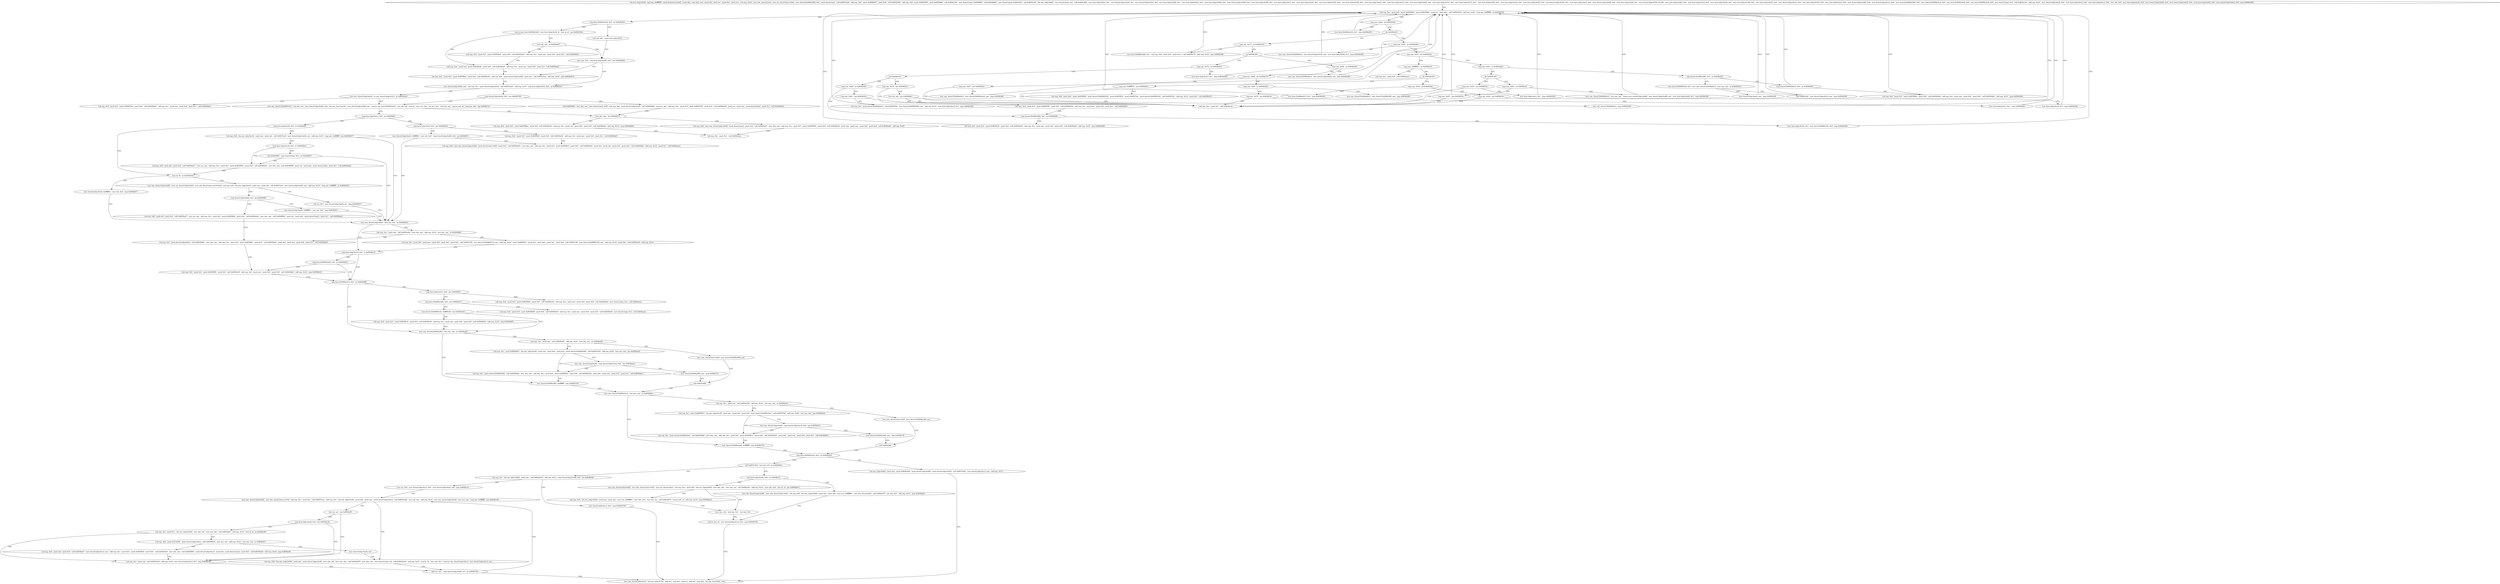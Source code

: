digraph "func" {
"134525137" [label = "'lea ecx, [esp+0x4]', 'and esp, 0xfffffff0', 'push dword [ecx-0x4]', 'push ebp', 'mov ebp, esp', 'push edi', 'push esi', 'push ebx', 'push ecx', 'sub esp, 0xe4', 'mov ebx, dword [ecx]', 'mov esi, dword [ecx+0x4]', 'mov dword [0x806a3f8], 0x0', 'push dword [esi]', 'call 0x80553e6', 'add esp, 0x8', 'push 0x8060607', 'push 0x6', 'call 0x804a040', 'add esp, 0x8', 'push 0x805f390', 'push 0x805f860', 'call 0x804a150', 'mov dword [esp], 0x805f860', 'call 0x8049d00', 'mov dword [esp], 0x80522f3', 'call 0x805e5e0', 'lea eax, [ebp-0x60]', 'mov dword [esp], eax', 'call 0x804cbb8', 'mov byte [ebp-0x4c], 0x1', 'mov dword [ebp-0x24], 0x1', 'mov dword [ebp-0x5c], 0x4', 'mov byte [ebp-0x4b], 0x1', 'mov byte [ebp-0x4a], 0x0', 'mov byte [ebp-0x49], 0x0', 'mov dword [ebp-0x58], 0x4', 'mov byte [ebp-0x48], 0x0', 'mov byte [ebp-0x47], 0x1', 'mov byte [ebp-0x44], 0x0', 'mov byte [ebp-0x43], 0x0', 'mov byte [ebp-0x38], 0x0', 'mov byte [ebp-0x42], 0x0', 'mov byte [ebp-0x41], 0x0', 'mov byte [ebp-0x40], 0x0', 'mov byte [ebp-0x31], 0x0', 'mov byte [ebp-0x37], 0x1', 'mov byte [ebp-0x36], 0x0', 'mov byte [ebp-0x32], 0x0', 'mov byte [ebp-0x30], 0x0', 'mov dword [ebp-0x54], 0x2', 'mov byte [ebp-0x2e], 0x0', 'mov dword [ebp-0x60], 0x0', 'mov byte [ebp-0x2f], 0x1', 'mov dword [ebp-0x50], 0x180', 'mov byte [ebp-0x2b], 0x0', 'mov byte [ebp-0x2a], 0x0', 'mov byte [ebp-0x2d], 0x0', 'mov byte [ebp-0x34], 0x0', 'mov byte [ebp-0x35], 0x0', 'mov dword [ebp-0x3c], 0x0', 'mov byte [ebp-0x33], 0x0', 'mov byte [ebp-0x2c], 0x0', 'mov dword [ebp-0x20], 0x0', 'mov dword [ebp-0x1c], 0x0', 'mov dword [0x806a3f4], 0x0', 'mov dword [0x806a3ec], 0x0', 'mov byte [0x806a3e6], 0x0', 'mov byte [0x806a3e5], 0x0', 'mov dword [esp], 0x0', 'call 0x804a1e0', 'add esp, 0x10', 'mov dword [ebp-0xe4], 0x0', 'mov byte [ebp-0xce], 0x0', 'mov byte [ebp-0xcc], 0x0', 'mov edi, 0x0', 'mov byte [ebp-0xcd], 0x0', 'mov dword [ebp-0xd8], 0x0', 'mov dword [ebp-0xe0], 0x0', 'mov byte [ebp-0xd4], 0x0', 'mov dword [ebp-0xdc], 0x0', 'jmp 0x804b298', " ]
"134525592" [label = "'sub esp, 0xc', 'push 0x0', 'push 0x805f9e0', 'push 0x805f899', 'push esi', 'push ebx', 'call 0x8053b5b', 'add esp, 0x20', 'cmp eax, 0xffffffff', 'je 0x804b556', " ]
"134526294" [label = "'cmp byte [0x806a3e5], 0x0', 'je 0x804bd5e', " ]
"134525626" [label = "'cmp eax, 0x64', 'je 0x804b436', " ]
"134528350" [label = "'test edi, edi', 'setne byte [ebp-0xcf]', " ]
"134526307" [label = "'movzx eax, byte [0x806a3e6]', 'mov byte [ebp-0xcf], al', 'test al, al', 'jne 0x804b59a', " ]
"134526006" [label = "'mov byte [0x806a3e5], 0x1', 'jmp 0x804b298', " ]
"134525635" [label = "'jle 0x804b265', " ]
"134528359" [label = "'mov eax, 0x0', 'cmp byte [ebp-0xd4], 0x0', 'jne 0x804b5b8', " ]
"134526362" [label = "'sub esp, 0x4', 'push 0x5', 'push 0x805f4a8', 'push 0x0', 'call 0x8049cb0', 'add esp, 0xc', 'push eax', 'push 0x0', 'push 0x1', 'call 0x8049de0', " ]
"134526324" [label = "'test edi, edi', 'je 0x804bd67', " ]
"134525541" [label = "'cmp eax, 0x53', 'je 0x804b46a', " ]
"134525637" [label = "'cmp eax, 0x73', 'je 0x804b41b', " ]
"134526392" [label = "'sub esp, 0x4', 'push 0x5', 'push 0x805f8ae', 'push 0x0', 'call 0x8049cb0', 'add esp, 0x8', 'push dword [ebp-0xd8]', 'push eax', 'call 0x80521aa', 'add esp, 0x10', 'jmp 0x804bd79', " ]
"134528377" [label = "'mov dword [ebp-0x60], eax', 'sub esp, 0xc', 'push dword [ebp-0xe0]', 'call 0x8051b43', 'add esp, 0x10', 'cmp byte [ebp-0x35], 0x0', 'je 0x804b5e0', " ]
"134526432" [label = "'cmp dword [ebp-0xe4], 0x0', 'jne 0x804b796', " ]
"134528407" [label = "'mov eax, dword [ebp-0xe4]', 'or eax, dword [ebp-0x3c]', 'je 0x804b5ed', " ]
"134526332" [label = "'sub esp, 0x4', 'push 0x5', 'push 0x805f4e8', 'push 0x0', 'call 0x8049cb0', 'add esp, 0xc', 'push eax', 'push 0x0', 'push 0x1', 'call 0x8049de0', " ]
"134526058" [label = "'mov eax, dword [0x806a9cc]', 'mov dword [ebp-0xe0], eax', 'mov byte [ebp-0xd4], 0x1', 'jmp 0x804b298', " ]
"134525550" [label = "'cmp eax, 0x53', 'jle 0x804b2fe', " ]
"134525979" [label = "'mov byte [0x806a3e6], 0x1', 'sub esp, 0x8', 'push 0x0', 'push 0x11', 'call 0x8049c70', 'add esp, 0x10', 'jmp 0x804b298', " ]
"134525646" [label = "'jg 0x804b390', " ]
"134526870" [label = "'call 0x8049f60', 'mov ebx, eax', 'mov dword [eax], 0x5f', 'sub esp, 0xc', 'push dword [ebp-0xe4]', 'call 0x8056db6', 'mov esi, eax', 'add esp, 0xc', 'push 0x5', 'push 0x805f550', 'push 0x0', 'call 0x8049cb0', 'push esi', 'push eax', 'push dword [ebx]', 'push 0x1', 'call 0x8049de0', " ]
"134526445" [label = "'mov eax, dword [0x8068334]', 'sub ebx, eax', 'mov dword [ebp-0xd4], ebx', 'lea eax, [esi+eax*4]', 'mov dword [ebp-0xd8], eax', 'movzx edx, byte [0x806a3e5]', 'test edi, edi', 'sete al', 'mov ecx, edx', 'xor ecx, 0x1', 'and eax, ecx', 'movzx eax, al', 'cmp eax, ebx', 'jge 0x804b7cf', " ]
"134528422" [label = "'sub esp, 0x4', 'push 0x5', 'push 0x805f524', 'push 0x0', 'call 0x8049cb0', 'add esp, 0xc', 'push eax', 'push 0x0', 'push 0x1', 'call 0x8049de0', " ]
"134525694" [label = "'cmp eax, 0xffffff7e', 'je 0x804b542', " ]
"134525559" [label = "'cmp eax, 0x5a', 'je 0x804b4de', " ]
"134525840" [label = "'cmp eax, 0x76', 'je 0x804b442', " ]
"134525652" [label = "'cmp eax, 0x6d', 'je 0x804b44b', " ]
"134526927" [label = "'test ebx, ebx', 'jle 0x804b810', " ]
"134526497" [label = "'cmp byte [ebp-0xcc], 0x0', 'je 0x804b88c', " ]
"134526274" [label = "'sub esp, 0xc', 'push 0x0', 'call 0x804acee', " ]
"134525705" [label = "'jle 0x804b329', " ]
"134526174" [label = "'cmp dword [0x806a3f8], 0x0', 'je 0x804b50f', " ]
"134525568" [label = "'jle 0x804b363', " ]
"134526018" [label = "'mov byte [ebp-0x2c], 0x1', 'jmp 0x804b298', " ]
"134525849" [label = "'jle 0x804b3d3', " ]
"134526027" [label = "'mov eax, dword [0x806a9cc]', 'mov dword [ebp-0xdc], eax', 'jmp 0x804b298', " ]
"134525661" [label = "'cmp eax, 0x6d', 'jle 0x804b378', " ]
"134526992" [label = "'sub esp, 0x4', 'push 0x5', 'push 0x805f8ba', 'push 0x0', 'call 0x8049cb0', 'add esp, 0xc', 'push eax', 'push 0x0', 'push 0x0', 'call 0x8049de0', 'add esp, 0x10', 'jmp 0x804b806', " ]
"134526982" [label = "'sub esp, 0xc', 'push 0x1', 'call 0x804acee', " ]
"134526931" [label = "'sub esp, 0x8', 'mov eax, dword [ebp-0xd8]', 'push dword [eax]', 'push 0x4', 'call 0x8056ad7', 'mov ebx, eax', 'add esp, 0xc', 'push 0x5', 'push 0x805f584', 'push 0x0', 'call 0x8049cb0', 'push ebx', 'push eax', 'push 0x0', 'push 0x0', 'call 0x8049de0', 'add esp, 0x20', " ]
"134527116" [label = "'cmp byte [ebp-0xcf], 0x0', 'je 0x804b8fe', " ]
"134526510" [label = "'cmp byte [ebp-0xcf], 0x0', 'jne 0x804b833', " ]
"134525737" [label = "'cmp eax, 0xffffff7d', 'jne 0x804b54c', " ]
"134525707" [label = "'cmp eax, 0x43', 'je 0x804b40f', " ]
"134526223" [label = "'cmp dword [0x806a9cc], 0x0', 'je 0x804b298', " ]
"134526183" [label = "'mov byte [0x8068318], 0x0', 'mov eax, dword [0x806a9cc]', 'test eax, eax', 'je 0x804b502', " ]
"134525795" [label = "'cmp eax, 0x54', 'jne 0x804b54c', " ]
"134525574" [label = "'cmp eax, 0x62', 'je 0x804b3ef', " ]
"134525907" [label = "'cmp eax, 0x74', 'jne 0x804b54c', " ]
"134525851" [label = "'cmp eax, 0x80', 'je 0x804b49f', " ]
"134525816" [label = "'cmp eax, 0x67', 'jne 0x804b54c', " ]
"134525670" [label = "'cmp eax, 0x6f', 'je 0x804b45b', " ]
"134527230" [label = "'test dl, dl', 'je 0x804b916', " ]
"134527125" [label = "'sub esp, 0x8', 'lea eax, [ebp-0xc0]', 'push eax', 'push edi', 'call 0x8057ac9', 'mov dword [ebp-0xe0], eax', 'add esp, 0x10', 'cmp eax, 0xffffffff', 'jne 0x804b657', " ]
"134527027" [label = "'sub esp, 0x4', 'push 0x5', 'push 0x805f5b0', 'push 0x0', 'call 0x8049cb0', 'add esp, 0xc', 'push eax', 'push 0x0', 'push 0x1', 'call 0x8049de0', " ]
"134526523" [label = "'mov dword [ebp-0xe0], 0xffffff9c', 'mov edi, 0x0', 'cmp dword [ebp-0xd4], 0x2', 'jg 0x804b851', " ]
"134526284" [label = "'sub esp, 0xc', 'push 0x1', 'call 0x804acee', " ]
"134525748" [label = "'sub esp, 0x8', 'push 0x0', 'push 0x805f889', 'push dword [0x8068324]', 'push 0x805f85c', 'push 0x805f7de', 'push dword [0x80683c4]', 'call 0x805919c', 'add esp, 0x14', 'push 0x0', 'call 0x8049e50', " ]
"134525967" [label = "'mov byte [0x806a3e7], 0x1', 'jmp 0x804b298', " ]
"134525716" [label = "'cmp eax, 0x44', 'jne 0x804b54c', " ]
"134526236" [label = "'sub esp, 0x4', 'push 0x5', 'push 0x805f464', 'push 0x0', 'call 0x8049cb0', 'add esp, 0xc', 'push eax', 'push 0x0', 'push 0x0', 'call 0x8049de0', 'add esp, 0x10', 'jmp 0x804b298', " ]
"134526210" [label = "'call 0x804a3ab', 'mov dword [ebp-0x3c], eax', 'jmp 0x804b298', " ]
"134526199" [label = "'mov dword [ebp-0xe4], eax', 'jmp 0x804b298', " ]
"134525804" [label = "'mov byte [ebp-0xcc], 0x1', 'jmp 0x804b298', " ]
"134525935" [label = "'mov eax, dword [0x806a9cc]', 'test eax, eax', 'cmove eax, dword [ebp-0xd8]', 'mov dword [ebp-0xd8], eax', 'mov byte [ebp-0xd4], 0x1', 'jmp 0x804b298', " ]
"134525583" [label = "'cmp eax, 0x63', 'jne 0x804b54c', " ]
"134525916" [label = "'test edi, edi', 'jne 0x804b481', " ]
"134526111" [label = "'cmp dword [0x806a3f8], 0x0', 'je 0x804b4b8', " ]
"134525862" [label = "'cmp eax, 0x81', 'jne 0x804b54c', " ]
"134525825" [label = "'mov eax, dword [0x806a9cc]', 'mov dword [0x806a3ec], eax', 'jmp 0x804b298', " ]
"134526043" [label = "'mov eax, dword [0x806a9cc]', 'mov dword [0x806a3f4], eax', 'jmp 0x804b298', " ]
"134525679" [label = "'cmp eax, 0x70', 'jne 0x804b54c', " ]
"134527254" [label = "'mov eax, dword [ebp-0xd8]', 'mov esi, dword [ebp-0xd4]', 'mov edi, dword [eax+esi*4-0x4]', 'sub esp, 0x8', 'lea eax, [ebp-0xc0]', 'push eax', 'push edi', 'call 0x8057ac9', 'mov dword [ebp-0xe0], eax', 'add esp, 0x10', 'cmp eax, 0xffffffff', 'je 0x804b952', " ]
"134527234" [label = "'mov dword [ebp-0xe0], 0xffffff9c', 'mov edi, 0x0', 'jmp 0x804b657', " ]
"134526551" [label = "'mov eax, dword [ebp-0xdc]', 'test eax, eax', 'je 0x804b6b2', " ]
"134527159" [label = "'cmp byte [ebp-0xcd], 0x0', 'je 0x804b8ce', " ]
"134527057" [label = "'sub esp, 0x8', 'mov eax, dword [ebp-0xd8]', 'push dword [eax+0x8]', 'push 0x4', 'call 0x8056ad7', 'mov ebx, eax', 'add esp, 0xc', 'push 0x5', 'push 0x805f8cf', 'push 0x0', 'call 0x8049cb0', 'push ebx', 'push eax', 'push 0x0', 'push 0x0', 'call 0x8049de0', 'add esp, 0x14', 'push 0x1', 'call 0x804acee', " ]
"134525725" [label = "'mov byte [ebp-0xcd], 0x1', 'jmp 0x804b298', " ]
"134526081" [label = "'sub esp, 0x4', 'push 0x5', 'push 0x805f3f0', 'push 0x0', 'call 0x8049cb0', 'add esp, 0xc', 'push eax', 'push 0x0', 'push 0x1', 'call 0x8049de0', " ]
"134525924" [label = "'mov edi, dword [0x806a9cc]', 'jmp 0x804b298', " ]
"134526136" [label = "'sub esp, 0x4', 'push 0x5', 'push 0x805f418', 'push 0x0', 'call 0x8049cb0', 'add esp, 0xc', 'push eax', 'push 0x0', 'push 0x0', 'call 0x8049de0', 'add esp, 0x10', 'jmp 0x804b298', " ]
"134526120" [label = "'mov byte [ebp-0x35], 0x1', 'mov byte [0x8068318], 0x0', 'jmp 0x804b298', " ]
"134525873" [label = "'sub esp, 0xc', 'push dword [0x806a9cc]', 'call 0x80595d2', 'mov dword [0x8068308], eax', 'add esp, 0x10', 'mov byte [ebp-0xce], 0x1', 'jmp 0x804b298', " ]
"134525688" [label = "'mov byte [ebp-0x41], 0x1', 'jmp 0x804b298', " ]
"134527314" [label = "'cmp dword [ebp-0xd4], 0x2', 'jg 0x804b96f', " ]
"134527300" [label = "'sub esi, 0x1', 'mov dword [ebp-0xd4], esi', 'jmp 0x804b657', " ]
"134526642" [label = "'cmp byte [ebp-0xce], 0x0', 'je 0x804b6c8', " ]
"134526561" [label = "'sub esp, 0xc', 'push eax', 'call 0x8054e4b', 'mov ebx, eax', 'add esp, 0x10', 'test eax, eax', 'je 0x804b99f', " ]
"134527182" [label = "'sub esp, 0x8', 'push edi', 'push 0x4', 'call 0x8056ad7', 'mov esi, eax', 'add esp, 0xc', 'push 0x5', 'push 0x805f8e0', 'push 0x0', 'call 0x8049cb0', 'mov ebx, eax', 'call 0x8049f60', 'push esi', 'push ebx', 'push dword [eax]', 'push 0x1', 'call 0x8049de0', " ]
"134527168" [label = "'call 0x8049f60', 'cmp dword [eax], 0x2', 'je 0x804b657', " ]
"134527343" [label = "'sub esp, 0x8', 'push edi', 'push 0x4', 'call 0x8056ad7', 'mov esi, eax', 'add esp, 0xc', 'push 0x5', 'push 0x805f8f4', 'push 0x0', 'call 0x8049cb0', 'mov ebx, eax', 'call 0x8049f60', 'push esi', 'push ebx', 'push dword [eax]', 'push 0x1', 'call 0x8049de0', " ]
"134527323" [label = "'mov dword [ebp-0xe0], 0xffffff9c', 'mov edi, 0x0', 'jmp 0x804b657', " ]
"134526664" [label = "'cmp byte [0x806a3e7], 0x0', 'je 0x804b6f8', " ]
"134526651" [label = "'cmp byte [0x806a3e6], 0x0', 'je 0x804b9cb', " ]
"134527391" [label = "'sub esp, 0xc', 'push dword [ebp-0xdc]', 'call 0x8056db6', 'mov ebx, eax', 'add esp, 0xc', 'push 0x5', 'push 0x805f8fe', 'push 0x0', 'call 0x8049cb0', 'push ebx', 'push eax', 'push 0x0', 'push 0x1', 'call 0x8049de0', " ]
"134526583" [label = "'sub esp, 0xc', 'push 0x0', 'push eax', 'push 0x0', 'push 0x0', 'push 0x0', 'call 0x805519f', 'mov dword [0x8068314], eax', 'add esp, 0x14', 'push 0x806830c', 'push ebx', 'push 0x0', 'push 0x1', 'push 0x0', 'call 0x805519f', 'mov dword [0x8068310], eax', 'add esp, 0x14', 'push ebx', 'call 0x8052e5d', 'add esp, 0x10', " ]
"134526712" [label = "'mov eax, dword [0x806a3f4]', 'test eax, eax', 'je 0x804bad5', " ]
"134526673" [label = "'cmp byte [ebp-0x41], 0x0', 'jne 0x804b9f1', " ]
"134527435" [label = "'sub esp, 0x4', 'push 0x5', 'push 0x805f5f8', 'push 0x0', 'call 0x8049cb0', 'add esp, 0xc', 'push eax', 'push 0x0', 'push 0x0', 'call 0x8049de0', 'add esp, 0x10', 'jmp 0x804b6c8', " ]
"134527701" [label = "'mov dword [0x806a3f0], 0xffffffff', 'jmp 0x804b726', " ]
"134526725" [label = "'sub esp, 0xc', 'push eax', 'call 0x8049ad0', 'add esp, 0x10', 'test eax, eax', 'je 0x804ba6b', " ]
"134527473" [label = "'sub esp, 0x4', 'push 0x5', 'push 0x805f640', 'push 0x0', 'call 0x8049cb0', 'add esp, 0xc', 'push eax', 'push 0x0', 'push 0x0', 'call 0x8049de0', 'mov dword [esp], 0x1', 'call 0x804acee', " ]
"134526683" [label = "'cmp byte [0x806a3e6], 0x0', 'jne 0x804ba1b', " ]
"134526758" [label = "'mov eax, dword [0x806a3ec]', 'test eax, eax', 'je 0x804bb4e', " ]
"134527595" [label = "'sub esp, 0xc', 'push 0x8060607', 'lea eax, [ebp-0xc8]', 'push eax', 'push 0x0', 'push 0x0', 'push dword [0x806a3f4]', 'call 0x805976d', 'add esp, 0x20', 'test eax, eax', 'jne 0x804baa9', " ]
"134526745" [label = "'mov eax, dword [eax+0x8]', 'mov dword [0x806a3f0], eax', " ]
"134527515" [label = "'sub esp, 0x4', 'push 0x5', 'push 0x805f688', 'push 0x0', 'call 0x8049cb0', 'add esp, 0xc', 'push eax', 'push 0x0', 'push 0x0', 'call 0x8049de0', 'mov dword [esp], 0x1', 'call 0x804acee', " ]
"134526696" [label = "'test dword [0x8068314], 0xffff0e00', 'jne 0x804ba45', " ]
"134527822" [label = "'mov dword [0x806a3e8], 0xffffffff', 'jmp 0x804b754', " ]
"134526771" [label = "'sub esp, 0xc', 'push eax', 'call 0x804a200', 'add esp, 0x10', 'test eax, eax', 'je 0x804bae4', " ]
"134527657" [label = "'sub esp, 0xc', 'push dword [0x806a3f4]', 'call 0x8056db6', 'mov ebx, eax', 'add esp, 0xc', 'push 0x5', 'push 0x805f90e', 'push 0x0', 'call 0x8049cb0', 'push ebx', 'push eax', 'push 0x0', 'push 0x1', 'call 0x8049de0', " ]
"134527632" [label = "'mov eax, dword [ebp-0xc8]', 'cmp dword [ebp-0xc4], 0x0', 'jne 0x804baa9', " ]
"134526753" [label = "'call 0x804a060', " ]
"134527557" [label = "'sub esp, 0x4', 'push 0x5', 'push 0x805f6c4', 'push 0x0', 'call 0x8049cb0', 'add esp, 0xc', 'push eax', 'push 0x0', 'push 0x0', 'call 0x8049de0', 'add esp, 0x10', 'jmp 0x804b6f8', " ]
"134526804" [label = "'cmp byte [0x806a3e5], 0x0', 'je 0x804bb5d', " ]
"134527716" [label = "'sub esp, 0xc', 'push 0x8060607', 'lea eax, [ebp-0xc8]', 'push eax', 'push 0x0', 'push 0x0', 'push dword [0x806a3ec]', 'call 0x805976d', 'add esp, 0x20', 'test eax, eax', 'jne 0x804bb22', " ]
"134526791" [label = "'mov eax, dword [eax+0x8]', 'mov dword [0x806a3e8], eax', " ]
"134527647" [label = "'mov dword [0x806a3f0], eax', 'jmp 0x804b721', " ]
"134527837" [label = "'call 0x805148d', 'test edi, edi', 'je 0x804bb9c', " ]
"134526817" [label = "'lea eax, [ebp-0x60]', 'push eax', 'push 0x804a404', 'push dword [ebp-0xd8]', 'push dword [ebp-0xd4]', 'call 0x80579ab', 'mov dword [ebp-0xcc], eax', 'add esp, 0x10', " ]
"134527778" [label = "'sub esp, 0xc', 'push dword [0x806a3ec]', 'call 0x8056db6', 'mov ebx, eax', 'add esp, 0xc', 'push 0x5', 'push 0x805f91e', 'push 0x0', 'call 0x8049cb0', 'push ebx', 'push eax', 'push 0x0', 'push 0x1', 'call 0x8049de0', " ]
"134527753" [label = "'mov eax, dword [ebp-0xc8]', 'cmp dword [ebp-0xc4], 0x0', 'jne 0x804bb22', " ]
"134526799" [label = "'call 0x8049af0', " ]
"134527900" [label = "'cmp byte [ebp-0xcd], 0x0', 'je 0x804bc01', " ]
"134527846" [label = "'sub esp, 0xc', 'lea eax, [ebp-0x60]', 'push eax', 'call 0x804cb54', 'add esp, 0x10', 'cmp dword [ebp-0xd4], 0x0', 'jle 0x804bd4f', " ]
"134526852" [label = "'mov eax, dword [ebp-0xcc]', 'lea esp, [ebp-0x10]', 'pop ecx', 'pop ebx', 'pop esi', 'pop edi', 'pop ebp', 'lea esp, [ecx-0x4]', 'retn', " ]
"134527768" [label = "'mov dword [0x806a3e8], eax', 'jmp 0x804b74f', " ]
"134528001" [label = "'mov edi, dword [ebp-0xd8]', 'mov edx, dword [edi+0x4]', 'sub esp, 0x8', 'lea eax, [ebp-0x60]', 'push eax', 'push edx', 'mov ecx, 0xffffff9c', 'mov eax, dword [edi]', 'call 0x804a67f', 'xor eax, 0x1', 'add esp, 0x10', 'jmp 0x804bbd5', " ]
"134527909" [label = "'mov eax, dword [ebp-0xd8]', 'mov ebx, dword [eax+0x4]', 'mov esi, dword [eax]', 'sub esp, 0xc', 'push 0x0', 'lea ecx, [ebp-0x60]', 'mov edx, ebx', 'mov eax, esi', 'call 0x804a4fc', 'add esp, 0x10', 'mov edx, 0x0', 'test al, al', 'jne 0x804bbe3', " ]
"134528335" [label = "'mov dword [ebp-0xcc], 0x0', 'jmp 0x804b784', " ]
"134527874" [label = "'mov esi, 0x0', 'mov dword [ebp-0xcc], 0x0', 'mov dword [ebp-0xdc], edi', 'jmp 0x804bcae', " ]
"134527957" [label = "'movzx eax, al', 'mov dword [ebp-0xcc], eax', 'jmp 0x804b784', " ]
"134527971" [label = "'sub esp, 0x8', 'lea eax, [ebp-0x60]', 'push eax', 'push ebx', 'mov ecx, 0xffffff9c', 'mov edx, ebx', 'mov eax, esi', 'call 0x804a67f', 'movzx edx, al', 'add esp, 0x10', 'jmp 0x804bbcd', " ]
"134527949" [label = "'mov eax, edx', 'and eax, 0x1', 'xor eax, 0x1', " ]
"134528174" [label = "'mov eax, dword [ebp-0xd8]', 'mov ebx, dword [eax+esi*4]', 'sub esp, 0xc', 'push ebx', 'call 0x80521ee', 'add esp, 0xc', 'lea edx, [ebp-0xc8]', 'push edx', 'push eax', 'push dword [ebp-0xdc]', 'call 0x8052d2d', 'mov edi, eax', 'add esp, 0x10', 'mov eax, dword [ebp-0xe0]', 'mov ecx, eax', 'cmp eax, 0xffffffff', 'jne 0x804bc68', " ]
"134528104" [label = "'sub esp, 0x8', 'lea eax, [ebp-0x60]', 'push eax', 'push dword [ebp-0xc8]', 'mov edx, edi', 'mov eax, ebx', 'call 0x804a67f', 'mov ebx, eax', 'mov dword [esp], edi', 'call 0x8052e5d', 'add esp, 0x10', 'test bl, bl', 'mov eax, 0x1', 'cmovne eax, dword [ebp-0xcc]', 'mov dword [ebp-0xcc], eax', " ]
"134528232" [label = "'test esi, esi', 'jne 0x804bcf9', " ]
"134528159" [label = "'add esi, 0x1', 'cmp dword [ebp-0xd4], esi', 'je 0x804b784', " ]
"134528249" [label = "'sub esp, 0xc', 'push edi', 'call 0x8052e5d', 'add esp, 0x10', 'mov dword [ebp-0xcc], 0x1', 'jmp 0x804bc9f', " ]
"134528236" [label = "'cmp byte [ebp-0xcd], 0x0', 'jne 0x804bc26', " ]
"134528038" [label = "'sub esp, 0xc', 'push 0x1', 'lea ecx, [ebp-0x60]', 'mov edx, edi', 'mov eax, ebx', 'call 0x804a4fc', 'add esp, 0x10', 'test al, al', 'je 0x804bcf9', " ]
"134528066" [label = "'sub esp, 0x8', 'push 0x210000', 'push dword [ebp-0xdc]', 'call 0x8049b50', 'mov ecx, eax', 'add esp, 0x10', 'test eax, eax', 'js 0x804bd11', " ]
"134528273" [label = "'sub esp, 0x8', 'push edi', 'push 0x4', 'call 0x8056ad7', 'mov dword [ebp-0xcc], eax', 'add esp, 0xc', 'push 0x5', 'push 0x805f92f', 'push 0x0', 'call 0x8049cb0', 'mov ebx, eax', 'call 0x8049f60', 'push dword [ebp-0xcc]', 'push ebx', 'push dword [eax]', 'push 0x0', 'call 0x8049de0', 'add esp, 0x20', 'jmp 0x804bcf9', " ]
"134528098" [label = "'mov dword [ebp-0xe0], eax', " ]
"134525137" -> "134525592" [ label = "CFG" ]
"134525592" -> "134526294" [ label = "CFG" ]
"134525592" -> "134525626" [ label = "CFG" ]
"134526294" -> "134528350" [ label = "CFG" ]
"134526294" -> "134526307" [ label = "CFG" ]
"134525626" -> "134526006" [ label = "CFG" ]
"134525626" -> "134525635" [ label = "CFG" ]
"134528350" -> "134528359" [ label = "CFG" ]
"134526307" -> "134526362" [ label = "CFG" ]
"134526307" -> "134526324" [ label = "CFG" ]
"134526006" -> "134525592" [ label = "CFG" ]
"134525635" -> "134525541" [ label = "CFG" ]
"134525635" -> "134525637" [ label = "CFG" ]
"134528359" -> "134526392" [ label = "CFG" ]
"134528359" -> "134528377" [ label = "CFG" ]
"134526362" -> "134526392" [ label = "CFG" ]
"134526324" -> "134528359" [ label = "CFG" ]
"134526324" -> "134526332" [ label = "CFG" ]
"134525541" -> "134526058" [ label = "CFG" ]
"134525541" -> "134525550" [ label = "CFG" ]
"134525637" -> "134525979" [ label = "CFG" ]
"134525637" -> "134525646" [ label = "CFG" ]
"134526392" -> "134528377" [ label = "CFG" ]
"134528377" -> "134526432" [ label = "CFG" ]
"134528377" -> "134528407" [ label = "CFG" ]
"134526432" -> "134526870" [ label = "CFG" ]
"134526432" -> "134526445" [ label = "CFG" ]
"134528407" -> "134526445" [ label = "CFG" ]
"134528407" -> "134528422" [ label = "CFG" ]
"134526332" -> "134526362" [ label = "CFG" ]
"134526058" -> "134525592" [ label = "CFG" ]
"134525550" -> "134525694" [ label = "CFG" ]
"134525550" -> "134525559" [ label = "CFG" ]
"134525979" -> "134525592" [ label = "CFG" ]
"134525646" -> "134525840" [ label = "CFG" ]
"134525646" -> "134525652" [ label = "CFG" ]
"134526870" -> "134526927" [ label = "CFG" ]
"134526445" -> "134526927" [ label = "CFG" ]
"134526445" -> "134526497" [ label = "CFG" ]
"134525694" -> "134526274" [ label = "CFG" ]
"134525694" -> "134525705" [ label = "CFG" ]
"134525559" -> "134526174" [ label = "CFG" ]
"134525559" -> "134525568" [ label = "CFG" ]
"134525840" -> "134526018" [ label = "CFG" ]
"134525840" -> "134525849" [ label = "CFG" ]
"134525652" -> "134526027" [ label = "CFG" ]
"134525652" -> "134525661" [ label = "CFG" ]
"134526927" -> "134526992" [ label = "CFG" ]
"134526927" -> "134526931" [ label = "CFG" ]
"134526497" -> "134527116" [ label = "CFG" ]
"134526497" -> "134526510" [ label = "CFG" ]
"134525705" -> "134525737" [ label = "CFG" ]
"134525705" -> "134525707" [ label = "CFG" ]
"134526174" -> "134526223" [ label = "CFG" ]
"134526174" -> "134526183" [ label = "CFG" ]
"134525568" -> "134525795" [ label = "CFG" ]
"134525568" -> "134525574" [ label = "CFG" ]
"134526018" -> "134525592" [ label = "CFG" ]
"134525849" -> "134525907" [ label = "CFG" ]
"134525849" -> "134525851" [ label = "CFG" ]
"134526027" -> "134525592" [ label = "CFG" ]
"134525661" -> "134525816" [ label = "CFG" ]
"134525661" -> "134525670" [ label = "CFG" ]
"134526992" -> "134526982" [ label = "CFG" ]
"134526931" -> "134526982" [ label = "CFG" ]
"134527116" -> "134527230" [ label = "CFG" ]
"134527116" -> "134527125" [ label = "CFG" ]
"134526510" -> "134527027" [ label = "CFG" ]
"134526510" -> "134526523" [ label = "CFG" ]
"134525737" -> "134526284" [ label = "CFG" ]
"134525737" -> "134525748" [ label = "CFG" ]
"134525707" -> "134525967" [ label = "CFG" ]
"134525707" -> "134525716" [ label = "CFG" ]
"134526223" -> "134525592" [ label = "CFG" ]
"134526223" -> "134526236" [ label = "CFG" ]
"134526183" -> "134526210" [ label = "CFG" ]
"134526183" -> "134526199" [ label = "CFG" ]
"134525795" -> "134526284" [ label = "CFG" ]
"134525795" -> "134525804" [ label = "CFG" ]
"134525574" -> "134525935" [ label = "CFG" ]
"134525574" -> "134525583" [ label = "CFG" ]
"134525907" -> "134526284" [ label = "CFG" ]
"134525907" -> "134525916" [ label = "CFG" ]
"134525851" -> "134526111" [ label = "CFG" ]
"134525851" -> "134525862" [ label = "CFG" ]
"134525816" -> "134526284" [ label = "CFG" ]
"134525816" -> "134525825" [ label = "CFG" ]
"134525670" -> "134526043" [ label = "CFG" ]
"134525670" -> "134525679" [ label = "CFG" ]
"134527230" -> "134527254" [ label = "CFG" ]
"134527230" -> "134527234" [ label = "CFG" ]
"134527125" -> "134526551" [ label = "CFG" ]
"134527125" -> "134527159" [ label = "CFG" ]
"134527027" -> "134527057" [ label = "CFG" ]
"134526523" -> "134527057" [ label = "CFG" ]
"134526523" -> "134526551" [ label = "CFG" ]
"134525967" -> "134525592" [ label = "CFG" ]
"134525716" -> "134526284" [ label = "CFG" ]
"134525716" -> "134525725" [ label = "CFG" ]
"134526236" -> "134525592" [ label = "CFG" ]
"134526210" -> "134525592" [ label = "CFG" ]
"134526199" -> "134525592" [ label = "CFG" ]
"134525804" -> "134525592" [ label = "CFG" ]
"134525935" -> "134525592" [ label = "CFG" ]
"134525583" -> "134526284" [ label = "CFG" ]
"134525583" -> "134525592" [ label = "CFG" ]
"134525916" -> "134526081" [ label = "CFG" ]
"134525916" -> "134525924" [ label = "CFG" ]
"134526111" -> "134526136" [ label = "CFG" ]
"134526111" -> "134526120" [ label = "CFG" ]
"134525862" -> "134526284" [ label = "CFG" ]
"134525862" -> "134525873" [ label = "CFG" ]
"134525825" -> "134525592" [ label = "CFG" ]
"134526043" -> "134525592" [ label = "CFG" ]
"134525679" -> "134526284" [ label = "CFG" ]
"134525679" -> "134525688" [ label = "CFG" ]
"134527254" -> "134527314" [ label = "CFG" ]
"134527254" -> "134527300" [ label = "CFG" ]
"134527234" -> "134526551" [ label = "CFG" ]
"134526551" -> "134526642" [ label = "CFG" ]
"134526551" -> "134526561" [ label = "CFG" ]
"134527159" -> "134527182" [ label = "CFG" ]
"134527159" -> "134527168" [ label = "CFG" ]
"134525725" -> "134525592" [ label = "CFG" ]
"134526081" -> "134526111" [ label = "CFG" ]
"134525924" -> "134525592" [ label = "CFG" ]
"134526136" -> "134525592" [ label = "CFG" ]
"134526120" -> "134525592" [ label = "CFG" ]
"134525873" -> "134525592" [ label = "CFG" ]
"134525688" -> "134525592" [ label = "CFG" ]
"134527314" -> "134527343" [ label = "CFG" ]
"134527314" -> "134527323" [ label = "CFG" ]
"134527300" -> "134526551" [ label = "CFG" ]
"134526642" -> "134526664" [ label = "CFG" ]
"134526642" -> "134526651" [ label = "CFG" ]
"134526561" -> "134527391" [ label = "CFG" ]
"134526561" -> "134526583" [ label = "CFG" ]
"134527182" -> "134527230" [ label = "CFG" ]
"134527168" -> "134526551" [ label = "CFG" ]
"134527168" -> "134527182" [ label = "CFG" ]
"134527343" -> "134527391" [ label = "CFG" ]
"134527323" -> "134526551" [ label = "CFG" ]
"134526664" -> "134526712" [ label = "CFG" ]
"134526664" -> "134526673" [ label = "CFG" ]
"134526651" -> "134527435" [ label = "CFG" ]
"134526651" -> "134526664" [ label = "CFG" ]
"134527391" -> "134527435" [ label = "CFG" ]
"134526583" -> "134526642" [ label = "CFG" ]
"134526712" -> "134527701" [ label = "CFG" ]
"134526712" -> "134526725" [ label = "CFG" ]
"134526673" -> "134527473" [ label = "CFG" ]
"134526673" -> "134526683" [ label = "CFG" ]
"134527435" -> "134526664" [ label = "CFG" ]
"134527701" -> "134526758" [ label = "CFG" ]
"134526725" -> "134527595" [ label = "CFG" ]
"134526725" -> "134526745" [ label = "CFG" ]
"134526683" -> "134527515" [ label = "CFG" ]
"134526683" -> "134526696" [ label = "CFG" ]
"134526758" -> "134527822" [ label = "CFG" ]
"134526758" -> "134526771" [ label = "CFG" ]
"134527595" -> "134527657" [ label = "CFG" ]
"134527595" -> "134527632" [ label = "CFG" ]
"134526745" -> "134526753" [ label = "CFG" ]
"134526696" -> "134527557" [ label = "CFG" ]
"134526696" -> "134526712" [ label = "CFG" ]
"134527822" -> "134526804" [ label = "CFG" ]
"134526771" -> "134527716" [ label = "CFG" ]
"134526771" -> "134526791" [ label = "CFG" ]
"134527657" -> "134527701" [ label = "CFG" ]
"134527632" -> "134527657" [ label = "CFG" ]
"134527632" -> "134527647" [ label = "CFG" ]
"134526753" -> "134526758" [ label = "CFG" ]
"134527557" -> "134526712" [ label = "CFG" ]
"134526804" -> "134527837" [ label = "CFG" ]
"134526804" -> "134526817" [ label = "CFG" ]
"134527716" -> "134527778" [ label = "CFG" ]
"134527716" -> "134527753" [ label = "CFG" ]
"134526791" -> "134526799" [ label = "CFG" ]
"134527647" -> "134526753" [ label = "CFG" ]
"134527837" -> "134527900" [ label = "CFG" ]
"134527837" -> "134527846" [ label = "CFG" ]
"134526817" -> "134526852" [ label = "CFG" ]
"134527778" -> "134527822" [ label = "CFG" ]
"134527753" -> "134527778" [ label = "CFG" ]
"134527753" -> "134527768" [ label = "CFG" ]
"134526799" -> "134526804" [ label = "CFG" ]
"134527900" -> "134528001" [ label = "CFG" ]
"134527900" -> "134527909" [ label = "CFG" ]
"134527846" -> "134528335" [ label = "CFG" ]
"134527846" -> "134527874" [ label = "CFG" ]
"134527768" -> "134526799" [ label = "CFG" ]
"134528001" -> "134527957" [ label = "CFG" ]
"134527909" -> "134527971" [ label = "CFG" ]
"134527909" -> "134527949" [ label = "CFG" ]
"134528335" -> "134526852" [ label = "CFG" ]
"134527874" -> "134528174" [ label = "CFG" ]
"134527957" -> "134526852" [ label = "CFG" ]
"134527971" -> "134527949" [ label = "CFG" ]
"134527949" -> "134527957" [ label = "CFG" ]
"134528174" -> "134528104" [ label = "CFG" ]
"134528174" -> "134528232" [ label = "CFG" ]
"134528104" -> "134528159" [ label = "CFG" ]
"134528232" -> "134528249" [ label = "CFG" ]
"134528232" -> "134528236" [ label = "CFG" ]
"134528159" -> "134526852" [ label = "CFG" ]
"134528159" -> "134528174" [ label = "CFG" ]
"134528249" -> "134528159" [ label = "CFG" ]
"134528236" -> "134528038" [ label = "CFG" ]
"134528236" -> "134528249" [ label = "CFG" ]
"134528038" -> "134528249" [ label = "CFG" ]
"134528038" -> "134528066" [ label = "CFG" ]
"134528066" -> "134528273" [ label = "CFG" ]
"134528066" -> "134528098" [ label = "CFG" ]
"134528273" -> "134528249" [ label = "CFG" ]
"134528098" -> "134528104" [ label = "CFG" ]
}

